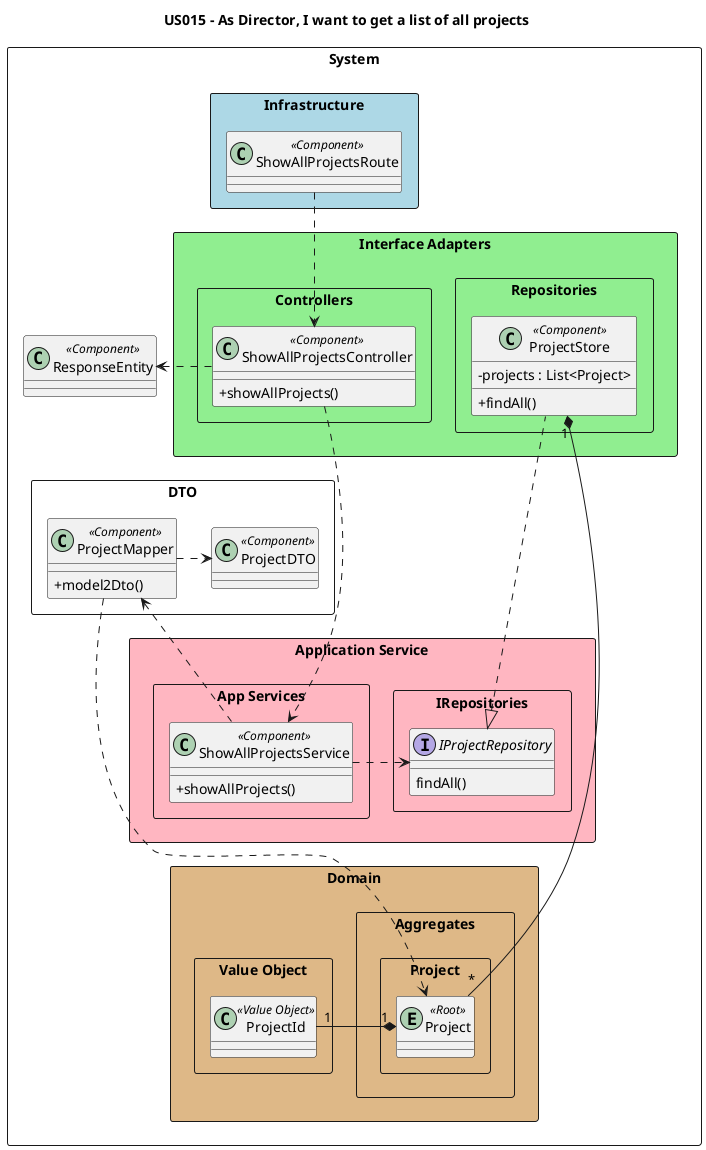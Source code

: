 @startuml
'https://plantuml.com/class-diagram

title US015 - As Director, I want to get a list of all projects

skinparam classAttributeIconSize 0

package "System" <<Rectangle>> {

package "Infrastructure" <<Rectangle>> #lightblue  {
class "ShowAllProjectsRoute" as route << Component >>
}

package "Interface Adapters" <<Rectangle>> #lightgreen {
package "Controllers" <<rectangle>>{
class "ShowAllProjectsController" as ctrl << Component >> {
+showAllProjects()
}
}
package "Repositories" <<rectangle>>{
class "ProjectStore" as store << Component >> {
-projects : List<Project>
+findAll()
}
}
}

package "Application Service" <<Rectangle>> #lightpink{
package "App Services" <<rectangle>>{
class "ShowAllProjectsService" as srv << Component >> {
+showAllProjects()
}
}
package "IRepositories" <<rectangle>>{
interface "IProjectRepository" as repo{
findAll()
}
}
}

package "Domain" <<Rectangle>> #burlywood{
package "Aggregates" <<rectangle>>{
package "Project" <<Rectangle>>{
entity "Project" as proj << Root >>
}
}
package "Value Object" <<rectangle>>{
class "ProjectId" as pId << Value Object >>
}
}

package "DTO" <<rectangle>>{
class "ProjectMapper" as map <<Component>> {
+ model2Dto()
}
class "ProjectDTO" as dto <<Component>>
}

class "ResponseEntity" as json <<Component>>

}

route .d.> ctrl
ctrl .d..> srv
srv .r.> repo
repo <|.. store
store "1"*----"*" proj
proj "1"*-l-"1" pId
srv .u.> map
map .r.> dto
ctrl .l.> json
map ..> proj

@enduml